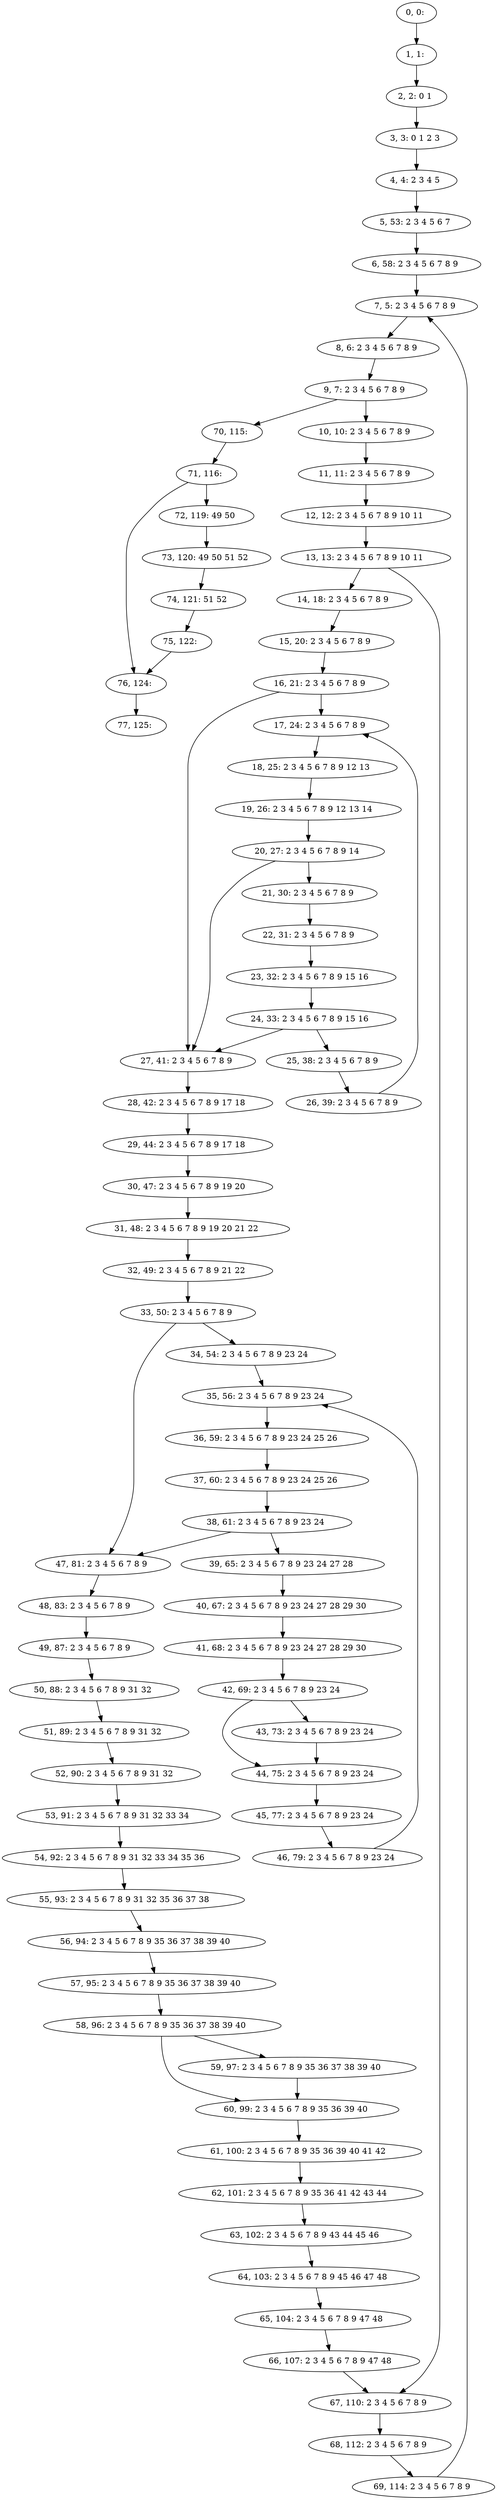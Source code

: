 digraph G {
0[label="0, 0: "];
1[label="1, 1: "];
2[label="2, 2: 0 1 "];
3[label="3, 3: 0 1 2 3 "];
4[label="4, 4: 2 3 4 5 "];
5[label="5, 53: 2 3 4 5 6 7 "];
6[label="6, 58: 2 3 4 5 6 7 8 9 "];
7[label="7, 5: 2 3 4 5 6 7 8 9 "];
8[label="8, 6: 2 3 4 5 6 7 8 9 "];
9[label="9, 7: 2 3 4 5 6 7 8 9 "];
10[label="10, 10: 2 3 4 5 6 7 8 9 "];
11[label="11, 11: 2 3 4 5 6 7 8 9 "];
12[label="12, 12: 2 3 4 5 6 7 8 9 10 11 "];
13[label="13, 13: 2 3 4 5 6 7 8 9 10 11 "];
14[label="14, 18: 2 3 4 5 6 7 8 9 "];
15[label="15, 20: 2 3 4 5 6 7 8 9 "];
16[label="16, 21: 2 3 4 5 6 7 8 9 "];
17[label="17, 24: 2 3 4 5 6 7 8 9 "];
18[label="18, 25: 2 3 4 5 6 7 8 9 12 13 "];
19[label="19, 26: 2 3 4 5 6 7 8 9 12 13 14 "];
20[label="20, 27: 2 3 4 5 6 7 8 9 14 "];
21[label="21, 30: 2 3 4 5 6 7 8 9 "];
22[label="22, 31: 2 3 4 5 6 7 8 9 "];
23[label="23, 32: 2 3 4 5 6 7 8 9 15 16 "];
24[label="24, 33: 2 3 4 5 6 7 8 9 15 16 "];
25[label="25, 38: 2 3 4 5 6 7 8 9 "];
26[label="26, 39: 2 3 4 5 6 7 8 9 "];
27[label="27, 41: 2 3 4 5 6 7 8 9 "];
28[label="28, 42: 2 3 4 5 6 7 8 9 17 18 "];
29[label="29, 44: 2 3 4 5 6 7 8 9 17 18 "];
30[label="30, 47: 2 3 4 5 6 7 8 9 19 20 "];
31[label="31, 48: 2 3 4 5 6 7 8 9 19 20 21 22 "];
32[label="32, 49: 2 3 4 5 6 7 8 9 21 22 "];
33[label="33, 50: 2 3 4 5 6 7 8 9 "];
34[label="34, 54: 2 3 4 5 6 7 8 9 23 24 "];
35[label="35, 56: 2 3 4 5 6 7 8 9 23 24 "];
36[label="36, 59: 2 3 4 5 6 7 8 9 23 24 25 26 "];
37[label="37, 60: 2 3 4 5 6 7 8 9 23 24 25 26 "];
38[label="38, 61: 2 3 4 5 6 7 8 9 23 24 "];
39[label="39, 65: 2 3 4 5 6 7 8 9 23 24 27 28 "];
40[label="40, 67: 2 3 4 5 6 7 8 9 23 24 27 28 29 30 "];
41[label="41, 68: 2 3 4 5 6 7 8 9 23 24 27 28 29 30 "];
42[label="42, 69: 2 3 4 5 6 7 8 9 23 24 "];
43[label="43, 73: 2 3 4 5 6 7 8 9 23 24 "];
44[label="44, 75: 2 3 4 5 6 7 8 9 23 24 "];
45[label="45, 77: 2 3 4 5 6 7 8 9 23 24 "];
46[label="46, 79: 2 3 4 5 6 7 8 9 23 24 "];
47[label="47, 81: 2 3 4 5 6 7 8 9 "];
48[label="48, 83: 2 3 4 5 6 7 8 9 "];
49[label="49, 87: 2 3 4 5 6 7 8 9 "];
50[label="50, 88: 2 3 4 5 6 7 8 9 31 32 "];
51[label="51, 89: 2 3 4 5 6 7 8 9 31 32 "];
52[label="52, 90: 2 3 4 5 6 7 8 9 31 32 "];
53[label="53, 91: 2 3 4 5 6 7 8 9 31 32 33 34 "];
54[label="54, 92: 2 3 4 5 6 7 8 9 31 32 33 34 35 36 "];
55[label="55, 93: 2 3 4 5 6 7 8 9 31 32 35 36 37 38 "];
56[label="56, 94: 2 3 4 5 6 7 8 9 35 36 37 38 39 40 "];
57[label="57, 95: 2 3 4 5 6 7 8 9 35 36 37 38 39 40 "];
58[label="58, 96: 2 3 4 5 6 7 8 9 35 36 37 38 39 40 "];
59[label="59, 97: 2 3 4 5 6 7 8 9 35 36 37 38 39 40 "];
60[label="60, 99: 2 3 4 5 6 7 8 9 35 36 39 40 "];
61[label="61, 100: 2 3 4 5 6 7 8 9 35 36 39 40 41 42 "];
62[label="62, 101: 2 3 4 5 6 7 8 9 35 36 41 42 43 44 "];
63[label="63, 102: 2 3 4 5 6 7 8 9 43 44 45 46 "];
64[label="64, 103: 2 3 4 5 6 7 8 9 45 46 47 48 "];
65[label="65, 104: 2 3 4 5 6 7 8 9 47 48 "];
66[label="66, 107: 2 3 4 5 6 7 8 9 47 48 "];
67[label="67, 110: 2 3 4 5 6 7 8 9 "];
68[label="68, 112: 2 3 4 5 6 7 8 9 "];
69[label="69, 114: 2 3 4 5 6 7 8 9 "];
70[label="70, 115: "];
71[label="71, 116: "];
72[label="72, 119: 49 50 "];
73[label="73, 120: 49 50 51 52 "];
74[label="74, 121: 51 52 "];
75[label="75, 122: "];
76[label="76, 124: "];
77[label="77, 125: "];
0->1 ;
1->2 ;
2->3 ;
3->4 ;
4->5 ;
5->6 ;
6->7 ;
7->8 ;
8->9 ;
9->10 ;
9->70 ;
10->11 ;
11->12 ;
12->13 ;
13->14 ;
13->67 ;
14->15 ;
15->16 ;
16->17 ;
16->27 ;
17->18 ;
18->19 ;
19->20 ;
20->21 ;
20->27 ;
21->22 ;
22->23 ;
23->24 ;
24->25 ;
24->27 ;
25->26 ;
26->17 ;
27->28 ;
28->29 ;
29->30 ;
30->31 ;
31->32 ;
32->33 ;
33->34 ;
33->47 ;
34->35 ;
35->36 ;
36->37 ;
37->38 ;
38->39 ;
38->47 ;
39->40 ;
40->41 ;
41->42 ;
42->43 ;
42->44 ;
43->44 ;
44->45 ;
45->46 ;
46->35 ;
47->48 ;
48->49 ;
49->50 ;
50->51 ;
51->52 ;
52->53 ;
53->54 ;
54->55 ;
55->56 ;
56->57 ;
57->58 ;
58->59 ;
58->60 ;
59->60 ;
60->61 ;
61->62 ;
62->63 ;
63->64 ;
64->65 ;
65->66 ;
66->67 ;
67->68 ;
68->69 ;
69->7 ;
70->71 ;
71->72 ;
71->76 ;
72->73 ;
73->74 ;
74->75 ;
75->76 ;
76->77 ;
}
